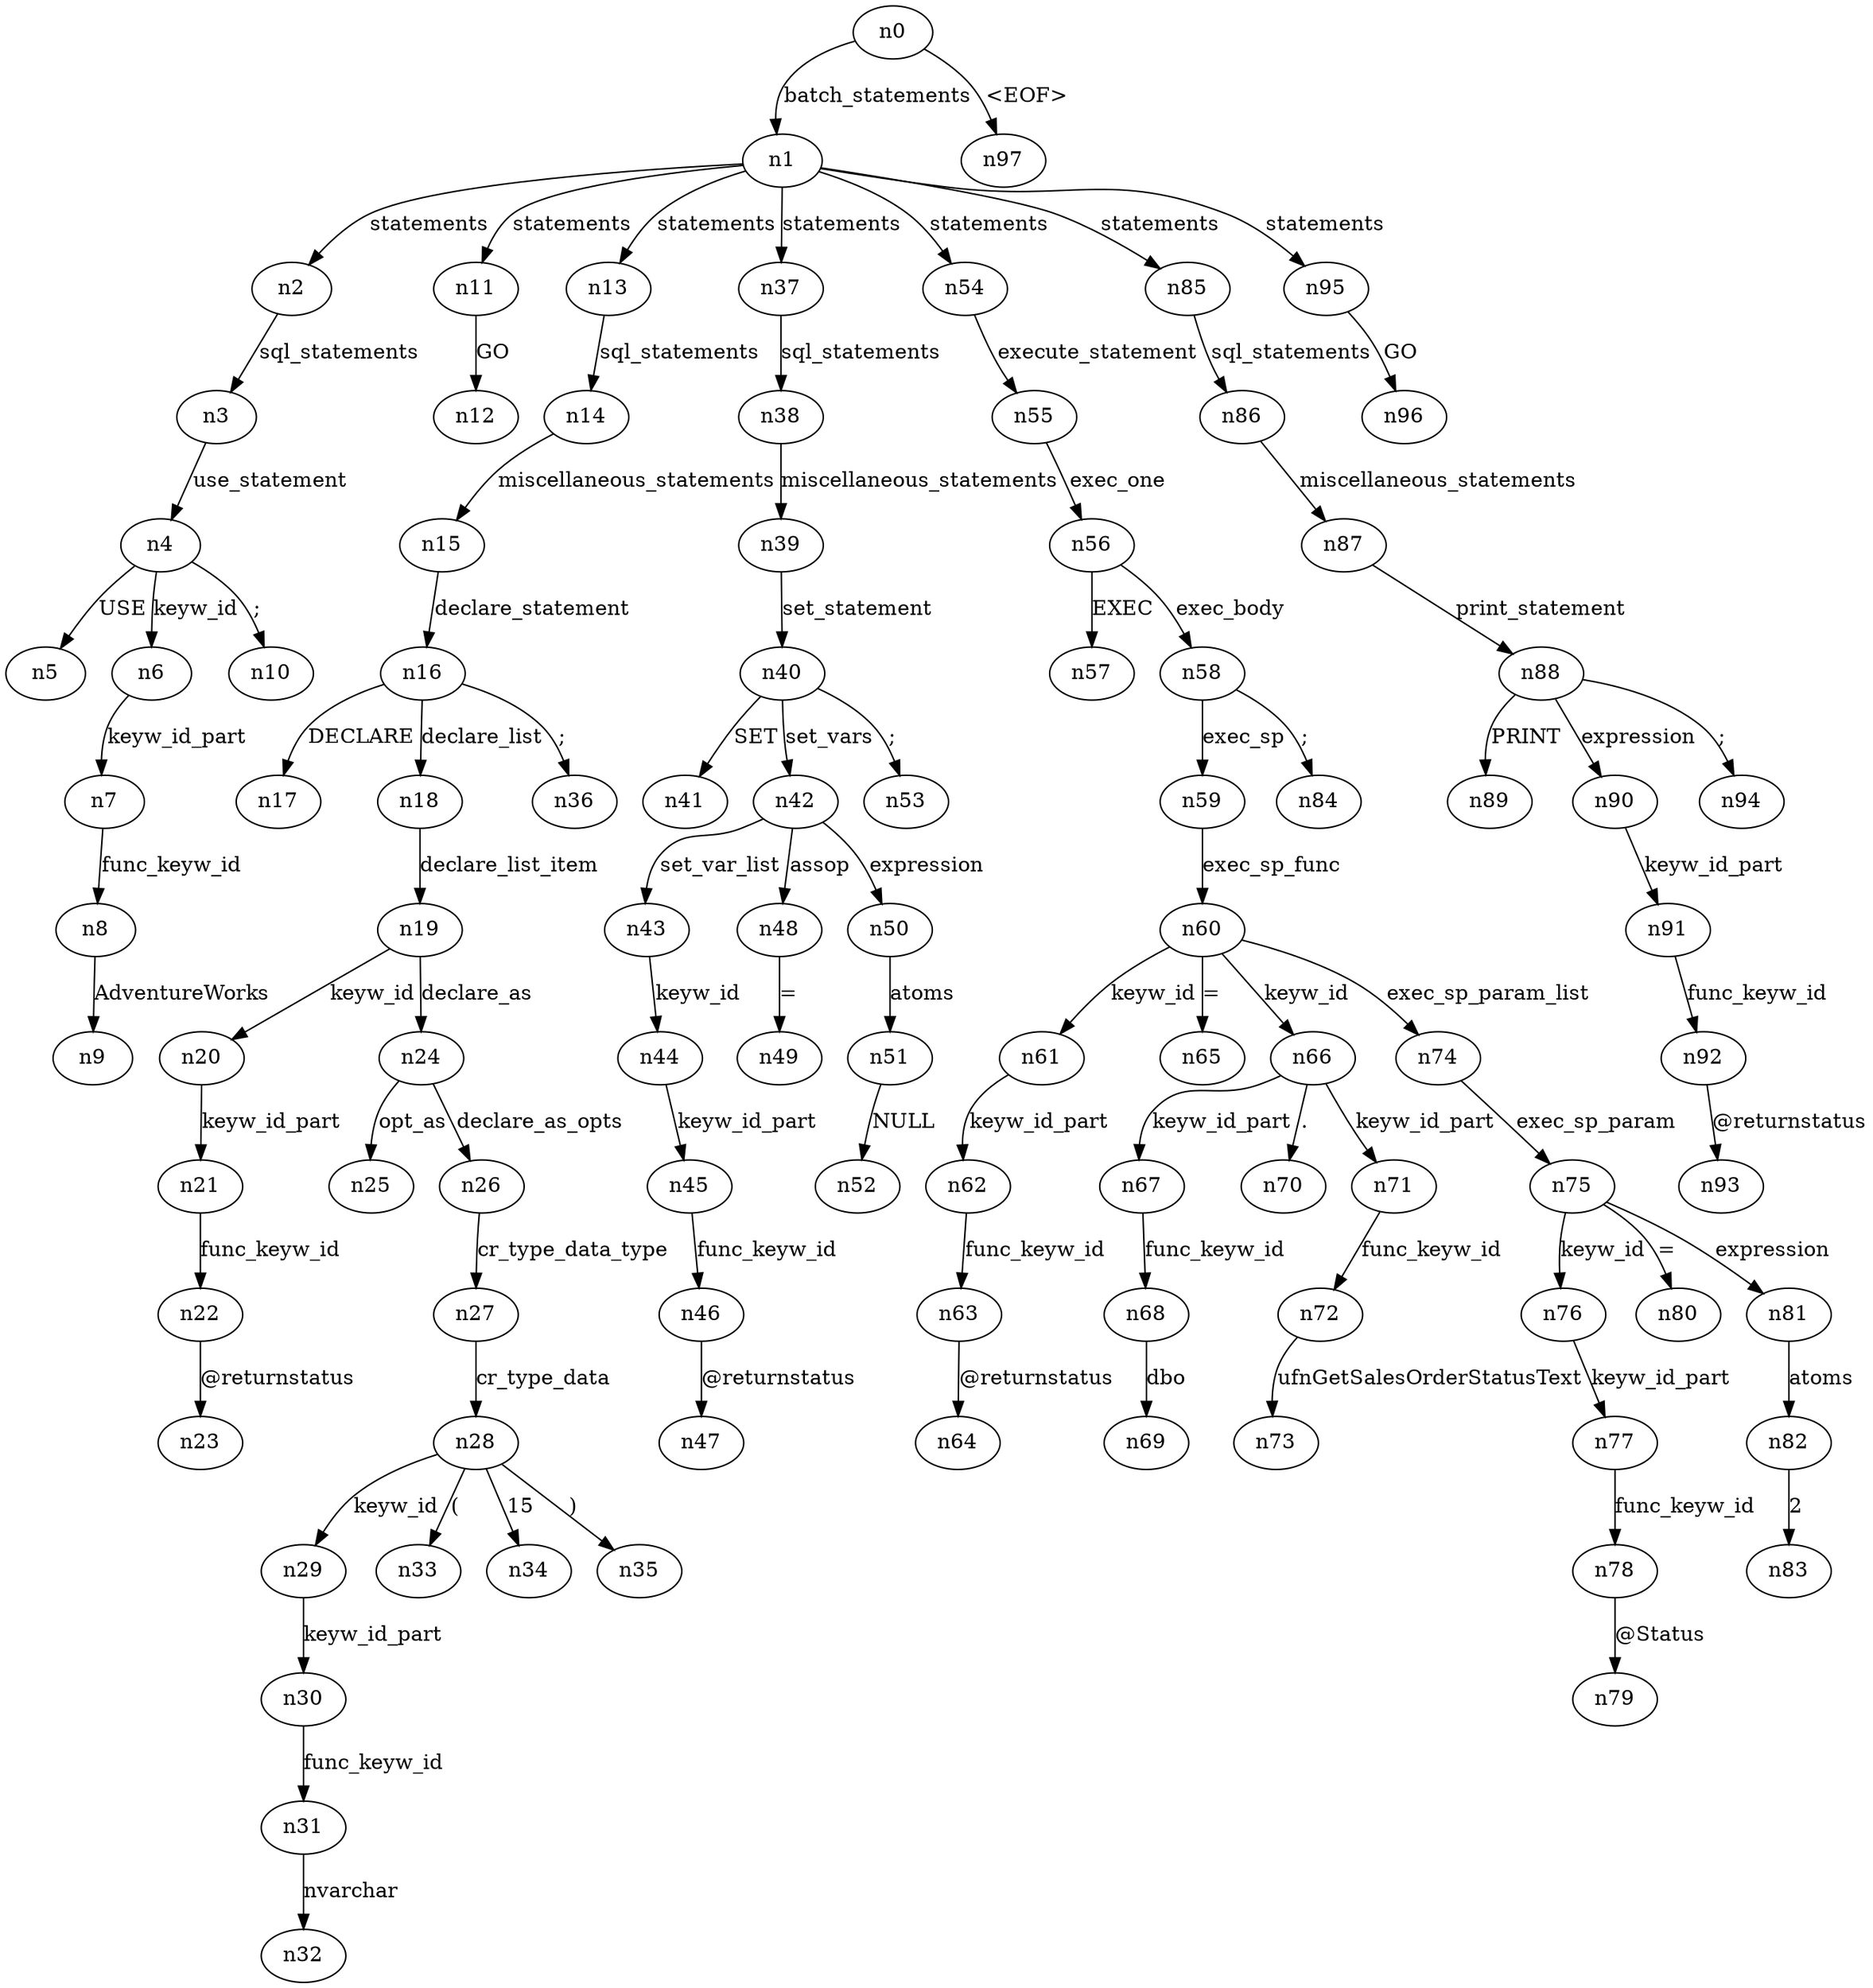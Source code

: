 digraph ParseTree {
  n0 -> n1 [label="batch_statements"];
  n1 -> n2 [label="statements"];
  n2 -> n3 [label="sql_statements"];
  n3 -> n4 [label="use_statement"];
  n4 -> n5 [label="USE"];
  n4 -> n6 [label="keyw_id"];
  n6 -> n7 [label="keyw_id_part"];
  n7 -> n8 [label="func_keyw_id"];
  n8 -> n9 [label="AdventureWorks"];
  n4 -> n10 [label=";"];
  n1 -> n11 [label="statements"];
  n11 -> n12 [label="GO"];
  n1 -> n13 [label="statements"];
  n13 -> n14 [label="sql_statements"];
  n14 -> n15 [label="miscellaneous_statements"];
  n15 -> n16 [label="declare_statement"];
  n16 -> n17 [label="DECLARE"];
  n16 -> n18 [label="declare_list"];
  n18 -> n19 [label="declare_list_item"];
  n19 -> n20 [label="keyw_id"];
  n20 -> n21 [label="keyw_id_part"];
  n21 -> n22 [label="func_keyw_id"];
  n22 -> n23 [label="@returnstatus"];
  n19 -> n24 [label="declare_as"];
  n24 -> n25 [label="opt_as"];
  n24 -> n26 [label="declare_as_opts"];
  n26 -> n27 [label="cr_type_data_type"];
  n27 -> n28 [label="cr_type_data"];
  n28 -> n29 [label="keyw_id"];
  n29 -> n30 [label="keyw_id_part"];
  n30 -> n31 [label="func_keyw_id"];
  n31 -> n32 [label="nvarchar"];
  n28 -> n33 [label="("];
  n28 -> n34 [label="15"];
  n28 -> n35 [label=")"];
  n16 -> n36 [label=";"];
  n1 -> n37 [label="statements"];
  n37 -> n38 [label="sql_statements"];
  n38 -> n39 [label="miscellaneous_statements"];
  n39 -> n40 [label="set_statement"];
  n40 -> n41 [label="SET"];
  n40 -> n42 [label="set_vars"];
  n42 -> n43 [label="set_var_list"];
  n43 -> n44 [label="keyw_id"];
  n44 -> n45 [label="keyw_id_part"];
  n45 -> n46 [label="func_keyw_id"];
  n46 -> n47 [label="@returnstatus"];
  n42 -> n48 [label="assop"];
  n48 -> n49 [label="="];
  n42 -> n50 [label="expression"];
  n50 -> n51 [label="atoms"];
  n51 -> n52 [label="NULL"];
  n40 -> n53 [label=";"];
  n1 -> n54 [label="statements"];
  n54 -> n55 [label="execute_statement"];
  n55 -> n56 [label="exec_one"];
  n56 -> n57 [label="EXEC"];
  n56 -> n58 [label="exec_body"];
  n58 -> n59 [label="exec_sp"];
  n59 -> n60 [label="exec_sp_func"];
  n60 -> n61 [label="keyw_id"];
  n61 -> n62 [label="keyw_id_part"];
  n62 -> n63 [label="func_keyw_id"];
  n63 -> n64 [label="@returnstatus"];
  n60 -> n65 [label="="];
  n60 -> n66 [label="keyw_id"];
  n66 -> n67 [label="keyw_id_part"];
  n67 -> n68 [label="func_keyw_id"];
  n68 -> n69 [label="dbo"];
  n66 -> n70 [label="."];
  n66 -> n71 [label="keyw_id_part"];
  n71 -> n72 [label="func_keyw_id"];
  n72 -> n73 [label="ufnGetSalesOrderStatusText"];
  n60 -> n74 [label="exec_sp_param_list"];
  n74 -> n75 [label="exec_sp_param"];
  n75 -> n76 [label="keyw_id"];
  n76 -> n77 [label="keyw_id_part"];
  n77 -> n78 [label="func_keyw_id"];
  n78 -> n79 [label="@Status"];
  n75 -> n80 [label="="];
  n75 -> n81 [label="expression"];
  n81 -> n82 [label="atoms"];
  n82 -> n83 [label="2"];
  n58 -> n84 [label=";"];
  n1 -> n85 [label="statements"];
  n85 -> n86 [label="sql_statements"];
  n86 -> n87 [label="miscellaneous_statements"];
  n87 -> n88 [label="print_statement"];
  n88 -> n89 [label="PRINT"];
  n88 -> n90 [label="expression"];
  n90 -> n91 [label="keyw_id_part"];
  n91 -> n92 [label="func_keyw_id"];
  n92 -> n93 [label="@returnstatus"];
  n88 -> n94 [label=";"];
  n1 -> n95 [label="statements"];
  n95 -> n96 [label="GO"];
  n0 -> n97 [label="<EOF>"];
}